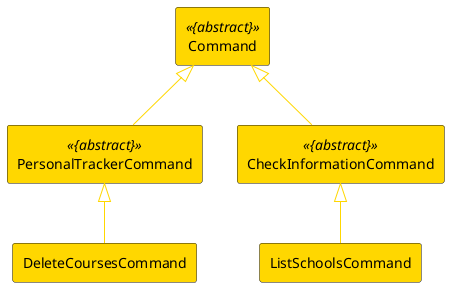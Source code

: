 @startuml

skinparam componentStyle rectangle

component PersonalTrackerCommand <<{abstract}>> #gold
component CheckInformationCommand <<{abstract}>> #gold
component ListSchoolsCommand #gold
component DeleteCoursesCommand #gold
component Command <<{abstract}>> #gold

PersonalTrackerCommand -up[#gold]-|> Command
CheckInformationCommand -up[#gold]-|> Command

ListSchoolsCommand -up[#gold]-|> CheckInformationCommand
DeleteCoursesCommand -up[#gold]-|> PersonalTrackerCommand

@enduml
